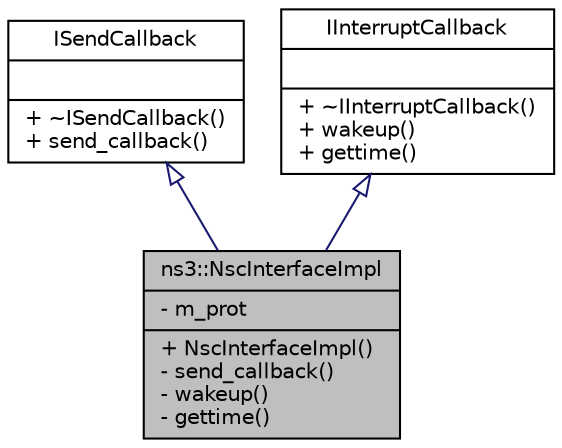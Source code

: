 digraph "ns3::NscInterfaceImpl"
{
  edge [fontname="Helvetica",fontsize="10",labelfontname="Helvetica",labelfontsize="10"];
  node [fontname="Helvetica",fontsize="10",shape=record];
  Node1 [label="{ns3::NscInterfaceImpl\n|- m_prot\l|+ NscInterfaceImpl()\l- send_callback()\l- wakeup()\l- gettime()\l}",height=0.2,width=0.4,color="black", fillcolor="grey75", style="filled", fontcolor="black"];
  Node2 -> Node1 [dir="back",color="midnightblue",fontsize="10",style="solid",arrowtail="onormal"];
  Node2 [label="{ISendCallback\n||+ ~ISendCallback()\l+ send_callback()\l}",height=0.2,width=0.4,color="black", fillcolor="white", style="filled",URL="$d8/d9d/structISendCallback.html",tooltip="Struct interface to NSC send capabilities. "];
  Node3 -> Node1 [dir="back",color="midnightblue",fontsize="10",style="solid",arrowtail="onormal"];
  Node3 [label="{IInterruptCallback\n||+ ~IInterruptCallback()\l+ wakeup()\l+ gettime()\l}",height=0.2,width=0.4,color="black", fillcolor="white", style="filled",URL="$dc/dd7/structIInterruptCallback.html",tooltip="Struct interface to NSC soft interrupt capabilities. "];
}
